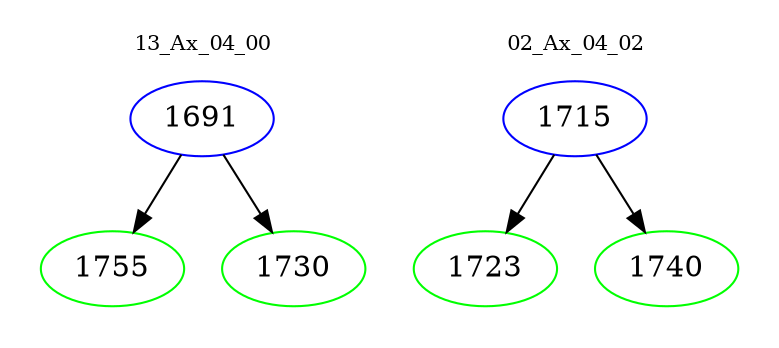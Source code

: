 digraph{
subgraph cluster_0 {
color = white
label = "13_Ax_04_00";
fontsize=10;
T0_1691 [label="1691", color="blue"]
T0_1691 -> T0_1755 [color="black"]
T0_1755 [label="1755", color="green"]
T0_1691 -> T0_1730 [color="black"]
T0_1730 [label="1730", color="green"]
}
subgraph cluster_1 {
color = white
label = "02_Ax_04_02";
fontsize=10;
T1_1715 [label="1715", color="blue"]
T1_1715 -> T1_1723 [color="black"]
T1_1723 [label="1723", color="green"]
T1_1715 -> T1_1740 [color="black"]
T1_1740 [label="1740", color="green"]
}
}
